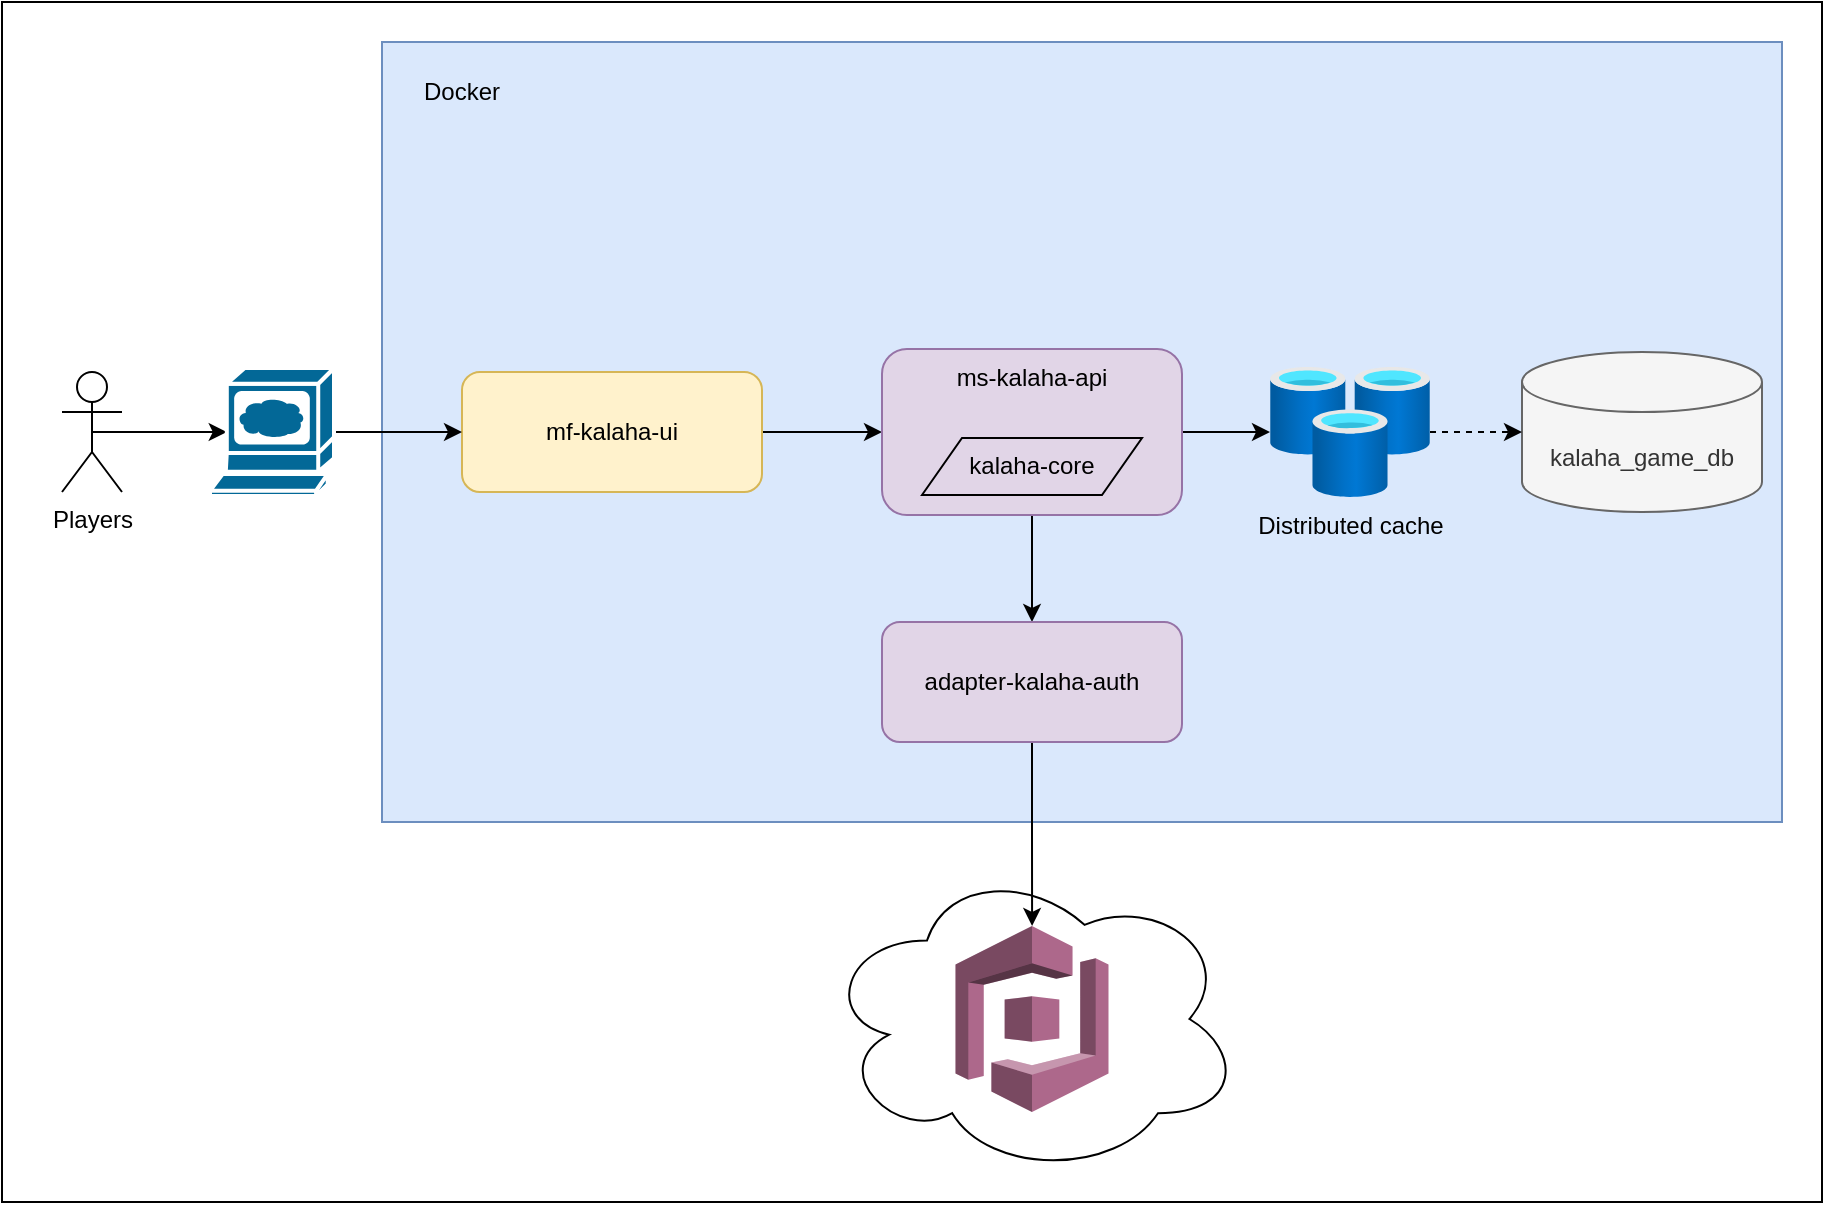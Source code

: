 <mxfile version="17.2.4" type="device"><diagram id="RahpTdeF5q1xxhb3_hOJ" name="Page-1"><mxGraphModel dx="946" dy="630" grid="1" gridSize="10" guides="1" tooltips="1" connect="1" arrows="1" fold="1" page="1" pageScale="1" pageWidth="7000" pageHeight="10000" math="0" shadow="0"><root><mxCell id="0"/><mxCell id="1" parent="0"/><mxCell id="aZ-JrnQeH49wY2892GZd-1" value="" style="rounded=0;whiteSpace=wrap;html=1;" parent="1" vertex="1"><mxGeometry x="90" y="150" width="910" height="600" as="geometry"/></mxCell><mxCell id="aZ-JrnQeH49wY2892GZd-8" value="" style="rounded=0;whiteSpace=wrap;html=1;fillColor=#dae8fc;strokeColor=#6c8ebf;" parent="1" vertex="1"><mxGeometry x="280" y="170" width="700" height="390" as="geometry"/></mxCell><mxCell id="aZ-JrnQeH49wY2892GZd-9" value="Docker" style="text;html=1;strokeColor=none;fillColor=none;align=center;verticalAlign=middle;whiteSpace=wrap;rounded=0;" parent="1" vertex="1"><mxGeometry x="290" y="180" width="60" height="30" as="geometry"/></mxCell><mxCell id="aZ-JrnQeH49wY2892GZd-25" style="edgeStyle=orthogonalEdgeStyle;rounded=0;orthogonalLoop=1;jettySize=auto;html=1;exitX=1;exitY=0.5;exitDx=0;exitDy=0;" parent="1" source="aZ-JrnQeH49wY2892GZd-2" target="aZ-JrnQeH49wY2892GZd-6" edge="1"><mxGeometry relative="1" as="geometry"/></mxCell><mxCell id="aZ-JrnQeH49wY2892GZd-2" value="mf-kalaha-ui" style="rounded=1;whiteSpace=wrap;html=1;fillColor=#fff2cc;strokeColor=#d6b656;" parent="1" vertex="1"><mxGeometry x="320" y="335" width="150" height="60" as="geometry"/></mxCell><mxCell id="aZ-JrnQeH49wY2892GZd-31" style="edgeStyle=orthogonalEdgeStyle;rounded=0;orthogonalLoop=1;jettySize=auto;html=1;exitX=0.5;exitY=1;exitDx=0;exitDy=0;entryX=0.5;entryY=0;entryDx=0;entryDy=0;" parent="1" source="aZ-JrnQeH49wY2892GZd-6" target="aZ-JrnQeH49wY2892GZd-29" edge="1"><mxGeometry relative="1" as="geometry"/></mxCell><mxCell id="5V4B4-U7H4e5hyS-2z3h-10" style="edgeStyle=orthogonalEdgeStyle;rounded=0;orthogonalLoop=1;jettySize=auto;html=1;exitX=1;exitY=0.5;exitDx=0;exitDy=0;" edge="1" parent="1" source="aZ-JrnQeH49wY2892GZd-6" target="5V4B4-U7H4e5hyS-2z3h-9"><mxGeometry relative="1" as="geometry"/></mxCell><mxCell id="aZ-JrnQeH49wY2892GZd-6" value="ms-kalaha-api" style="rounded=1;whiteSpace=wrap;html=1;fillColor=#e1d5e7;strokeColor=#9673a6;verticalAlign=top;" parent="1" vertex="1"><mxGeometry x="530" y="323.5" width="150" height="83" as="geometry"/></mxCell><mxCell id="aZ-JrnQeH49wY2892GZd-18" style="edgeStyle=orthogonalEdgeStyle;rounded=0;orthogonalLoop=1;jettySize=auto;html=1;exitX=0.5;exitY=0.5;exitDx=0;exitDy=0;exitPerimeter=0;entryX=0.135;entryY=0.5;entryDx=0;entryDy=0;entryPerimeter=0;" parent="1" source="aZ-JrnQeH49wY2892GZd-3" target="aZ-JrnQeH49wY2892GZd-13" edge="1"><mxGeometry relative="1" as="geometry"/></mxCell><mxCell id="aZ-JrnQeH49wY2892GZd-3" value="Players" style="shape=umlActor;verticalLabelPosition=bottom;verticalAlign=top;html=1;outlineConnect=0;" parent="1" vertex="1"><mxGeometry x="120" y="335" width="30" height="60" as="geometry"/></mxCell><mxCell id="aZ-JrnQeH49wY2892GZd-24" style="edgeStyle=orthogonalEdgeStyle;rounded=0;orthogonalLoop=1;jettySize=auto;html=1;exitX=1;exitY=0.5;exitDx=0;exitDy=0;exitPerimeter=0;entryX=0;entryY=0.5;entryDx=0;entryDy=0;" parent="1" source="aZ-JrnQeH49wY2892GZd-13" target="aZ-JrnQeH49wY2892GZd-2" edge="1"><mxGeometry relative="1" as="geometry"/></mxCell><mxCell id="aZ-JrnQeH49wY2892GZd-13" value="" style="shape=mxgraph.cisco.computers_and_peripherals.web_browser;html=1;pointerEvents=1;dashed=0;fillColor=#036897;strokeColor=#ffffff;strokeWidth=2;verticalLabelPosition=bottom;verticalAlign=top;align=center;outlineConnect=0;" parent="1" vertex="1"><mxGeometry x="194" y="333" width="62" height="64" as="geometry"/></mxCell><mxCell id="aZ-JrnQeH49wY2892GZd-19" value="kalaha-core" style="shape=parallelogram;perimeter=parallelogramPerimeter;whiteSpace=wrap;html=1;fixedSize=1;fillColor=#e1d5e7;strokeColor=default;" parent="1" vertex="1"><mxGeometry x="550" y="368" width="110" height="28.5" as="geometry"/></mxCell><mxCell id="aZ-JrnQeH49wY2892GZd-22" value="kalaha_game_db" style="shape=cylinder3;whiteSpace=wrap;html=1;boundedLbl=1;backgroundOutline=1;size=15;fillColor=#f5f5f5;fontColor=#333333;strokeColor=#666666;" parent="1" vertex="1"><mxGeometry x="850" y="325" width="120" height="80" as="geometry"/></mxCell><mxCell id="aZ-JrnQeH49wY2892GZd-27" value="" style="ellipse;shape=cloud;whiteSpace=wrap;html=1;strokeColor=default;fillColor=default;gradientColor=none;verticalAlign=middle;horizontal=1;" parent="1" vertex="1"><mxGeometry x="500" y="580" width="210" height="157" as="geometry"/></mxCell><mxCell id="aZ-JrnQeH49wY2892GZd-26" value="" style="outlineConnect=0;dashed=0;verticalLabelPosition=bottom;verticalAlign=top;align=center;html=1;shape=mxgraph.aws3.cognito;fillColor=#AD688B;gradientColor=none;strokeColor=default;" parent="1" vertex="1"><mxGeometry x="566.75" y="612" width="76.5" height="93" as="geometry"/></mxCell><mxCell id="aZ-JrnQeH49wY2892GZd-32" style="edgeStyle=orthogonalEdgeStyle;rounded=0;orthogonalLoop=1;jettySize=auto;html=1;exitX=0.5;exitY=1;exitDx=0;exitDy=0;" parent="1" source="aZ-JrnQeH49wY2892GZd-29" target="aZ-JrnQeH49wY2892GZd-26" edge="1"><mxGeometry relative="1" as="geometry"/></mxCell><mxCell id="aZ-JrnQeH49wY2892GZd-29" value="adapter-kalaha-auth" style="rounded=1;whiteSpace=wrap;html=1;fillColor=#e1d5e7;strokeColor=#9673a6;verticalAlign=middle;" parent="1" vertex="1"><mxGeometry x="530" y="460" width="150" height="60" as="geometry"/></mxCell><mxCell id="5V4B4-U7H4e5hyS-2z3h-11" style="edgeStyle=orthogonalEdgeStyle;rounded=0;orthogonalLoop=1;jettySize=auto;html=1;entryX=0;entryY=0.5;entryDx=0;entryDy=0;entryPerimeter=0;dashed=1;" edge="1" parent="1" source="5V4B4-U7H4e5hyS-2z3h-9" target="aZ-JrnQeH49wY2892GZd-22"><mxGeometry relative="1" as="geometry"/></mxCell><mxCell id="5V4B4-U7H4e5hyS-2z3h-9" value="Distributed cache" style="aspect=fixed;html=1;points=[];align=center;image;fontSize=12;image=img/lib/azure2/databases/Cache_Redis.svg;labelBackgroundColor=none;" vertex="1" parent="1"><mxGeometry x="724" y="332.5" width="80" height="65" as="geometry"/></mxCell></root></mxGraphModel></diagram></mxfile>